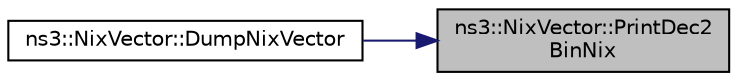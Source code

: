 digraph "ns3::NixVector::PrintDec2BinNix"
{
 // LATEX_PDF_SIZE
  edge [fontname="Helvetica",fontsize="10",labelfontname="Helvetica",labelfontsize="10"];
  node [fontname="Helvetica",fontsize="10",shape=record];
  rankdir="RL";
  Node1 [label="ns3::NixVector::PrintDec2\lBinNix",height=0.2,width=0.4,color="black", fillcolor="grey75", style="filled", fontcolor="black",tooltip="Internal for pretty printing of nix-vector (no fill)"];
  Node1 -> Node2 [dir="back",color="midnightblue",fontsize="10",style="solid",fontname="Helvetica"];
  Node2 [label="ns3::NixVector::DumpNixVector",height=0.2,width=0.4,color="black", fillcolor="white", style="filled",URL="$classns3_1_1_nix_vector.html#aa830ff580fa6188fe5901957b41ae1da",tooltip="Print the NixVector."];
}
